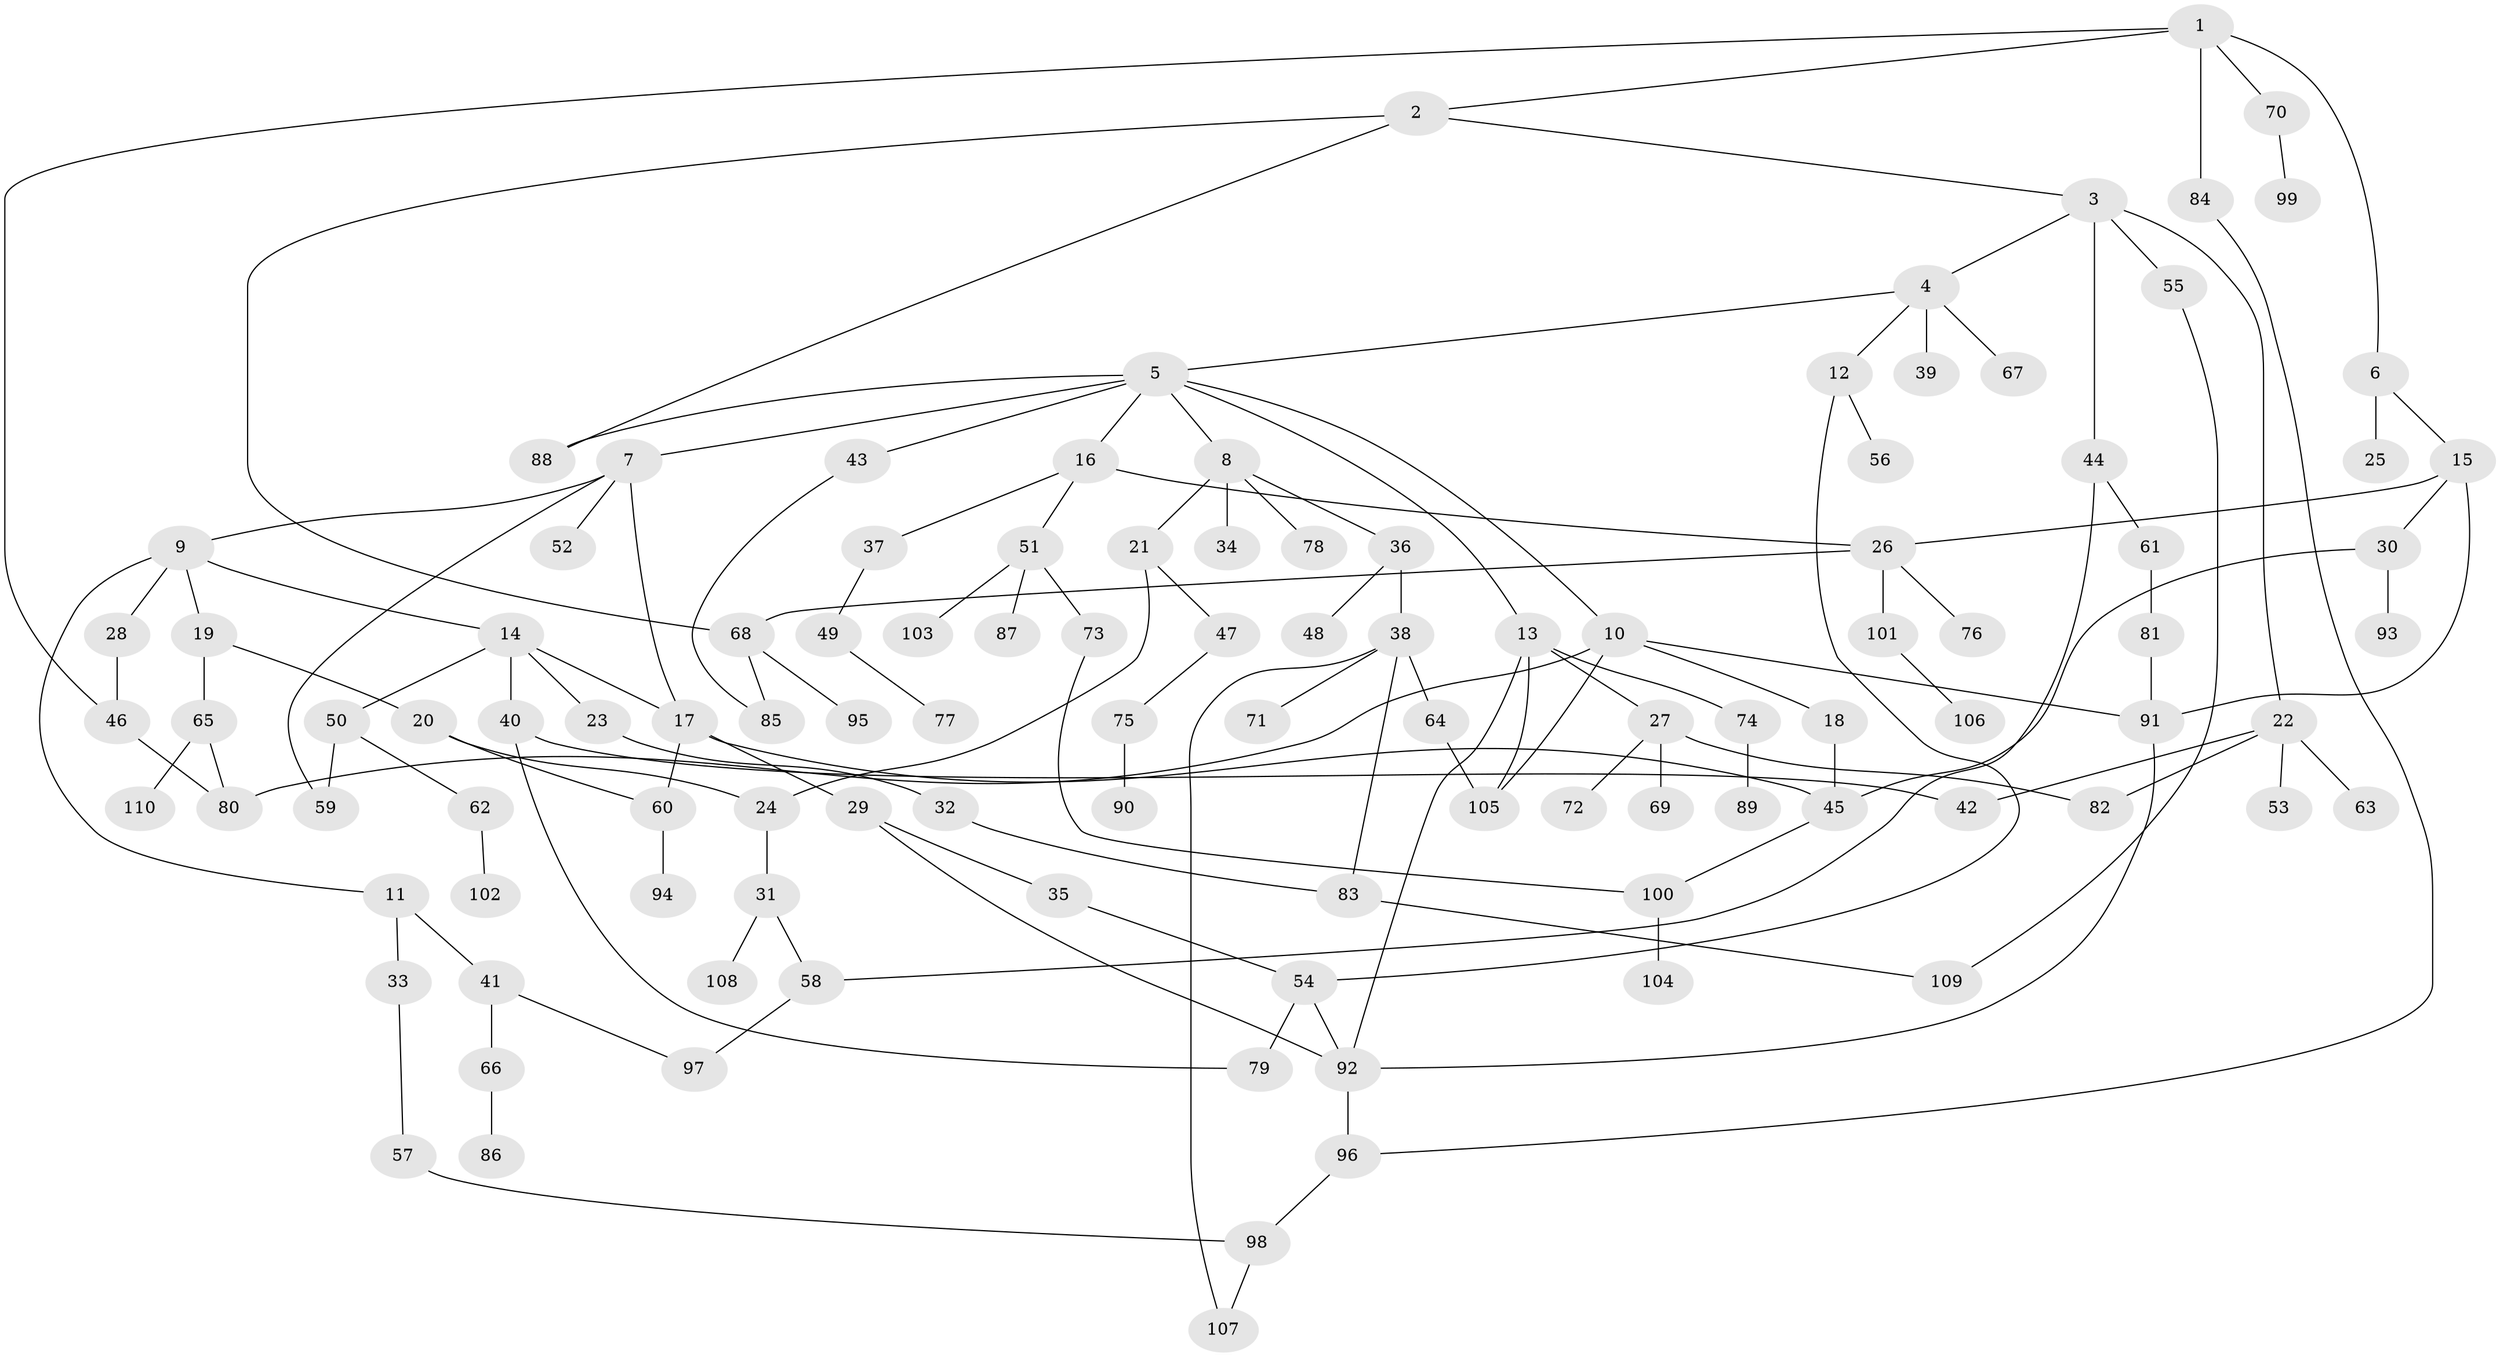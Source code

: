 // coarse degree distribution, {5: 0.08974358974358974, 4: 0.15384615384615385, 8: 0.01282051282051282, 2: 0.3333333333333333, 3: 0.23076923076923078, 6: 0.01282051282051282, 1: 0.16666666666666666}
// Generated by graph-tools (version 1.1) at 2025/49/03/04/25 22:49:15]
// undirected, 110 vertices, 141 edges
graph export_dot {
  node [color=gray90,style=filled];
  1;
  2;
  3;
  4;
  5;
  6;
  7;
  8;
  9;
  10;
  11;
  12;
  13;
  14;
  15;
  16;
  17;
  18;
  19;
  20;
  21;
  22;
  23;
  24;
  25;
  26;
  27;
  28;
  29;
  30;
  31;
  32;
  33;
  34;
  35;
  36;
  37;
  38;
  39;
  40;
  41;
  42;
  43;
  44;
  45;
  46;
  47;
  48;
  49;
  50;
  51;
  52;
  53;
  54;
  55;
  56;
  57;
  58;
  59;
  60;
  61;
  62;
  63;
  64;
  65;
  66;
  67;
  68;
  69;
  70;
  71;
  72;
  73;
  74;
  75;
  76;
  77;
  78;
  79;
  80;
  81;
  82;
  83;
  84;
  85;
  86;
  87;
  88;
  89;
  90;
  91;
  92;
  93;
  94;
  95;
  96;
  97;
  98;
  99;
  100;
  101;
  102;
  103;
  104;
  105;
  106;
  107;
  108;
  109;
  110;
  1 -- 2;
  1 -- 6;
  1 -- 70;
  1 -- 84;
  1 -- 46;
  2 -- 3;
  2 -- 68;
  2 -- 88;
  3 -- 4;
  3 -- 22;
  3 -- 44;
  3 -- 55;
  4 -- 5;
  4 -- 12;
  4 -- 39;
  4 -- 67;
  5 -- 7;
  5 -- 8;
  5 -- 10;
  5 -- 13;
  5 -- 16;
  5 -- 43;
  5 -- 88;
  6 -- 15;
  6 -- 25;
  7 -- 9;
  7 -- 52;
  7 -- 59;
  7 -- 17;
  8 -- 21;
  8 -- 34;
  8 -- 36;
  8 -- 78;
  9 -- 11;
  9 -- 14;
  9 -- 19;
  9 -- 28;
  10 -- 18;
  10 -- 91;
  10 -- 80;
  10 -- 105;
  11 -- 33;
  11 -- 41;
  12 -- 54;
  12 -- 56;
  13 -- 27;
  13 -- 74;
  13 -- 105;
  13 -- 92;
  14 -- 17;
  14 -- 23;
  14 -- 40;
  14 -- 50;
  15 -- 26;
  15 -- 30;
  15 -- 91;
  16 -- 37;
  16 -- 51;
  16 -- 26;
  17 -- 29;
  17 -- 45;
  17 -- 60;
  18 -- 45;
  19 -- 20;
  19 -- 65;
  20 -- 24;
  20 -- 60;
  21 -- 24;
  21 -- 47;
  22 -- 42;
  22 -- 53;
  22 -- 63;
  22 -- 82;
  23 -- 32;
  24 -- 31;
  26 -- 76;
  26 -- 101;
  26 -- 68;
  27 -- 69;
  27 -- 72;
  27 -- 82;
  28 -- 46;
  29 -- 35;
  29 -- 92;
  30 -- 93;
  30 -- 45;
  31 -- 58;
  31 -- 108;
  32 -- 83;
  33 -- 57;
  35 -- 54;
  36 -- 38;
  36 -- 48;
  37 -- 49;
  38 -- 64;
  38 -- 71;
  38 -- 83;
  38 -- 107;
  40 -- 79;
  40 -- 42;
  41 -- 66;
  41 -- 97;
  43 -- 85;
  44 -- 61;
  44 -- 58;
  45 -- 100;
  46 -- 80;
  47 -- 75;
  49 -- 77;
  50 -- 62;
  50 -- 59;
  51 -- 73;
  51 -- 87;
  51 -- 103;
  54 -- 79;
  54 -- 92;
  55 -- 109;
  57 -- 98;
  58 -- 97;
  60 -- 94;
  61 -- 81;
  62 -- 102;
  64 -- 105;
  65 -- 80;
  65 -- 110;
  66 -- 86;
  68 -- 95;
  68 -- 85;
  70 -- 99;
  73 -- 100;
  74 -- 89;
  75 -- 90;
  81 -- 91;
  83 -- 109;
  84 -- 96;
  91 -- 92;
  92 -- 96;
  96 -- 98;
  98 -- 107;
  100 -- 104;
  101 -- 106;
}
